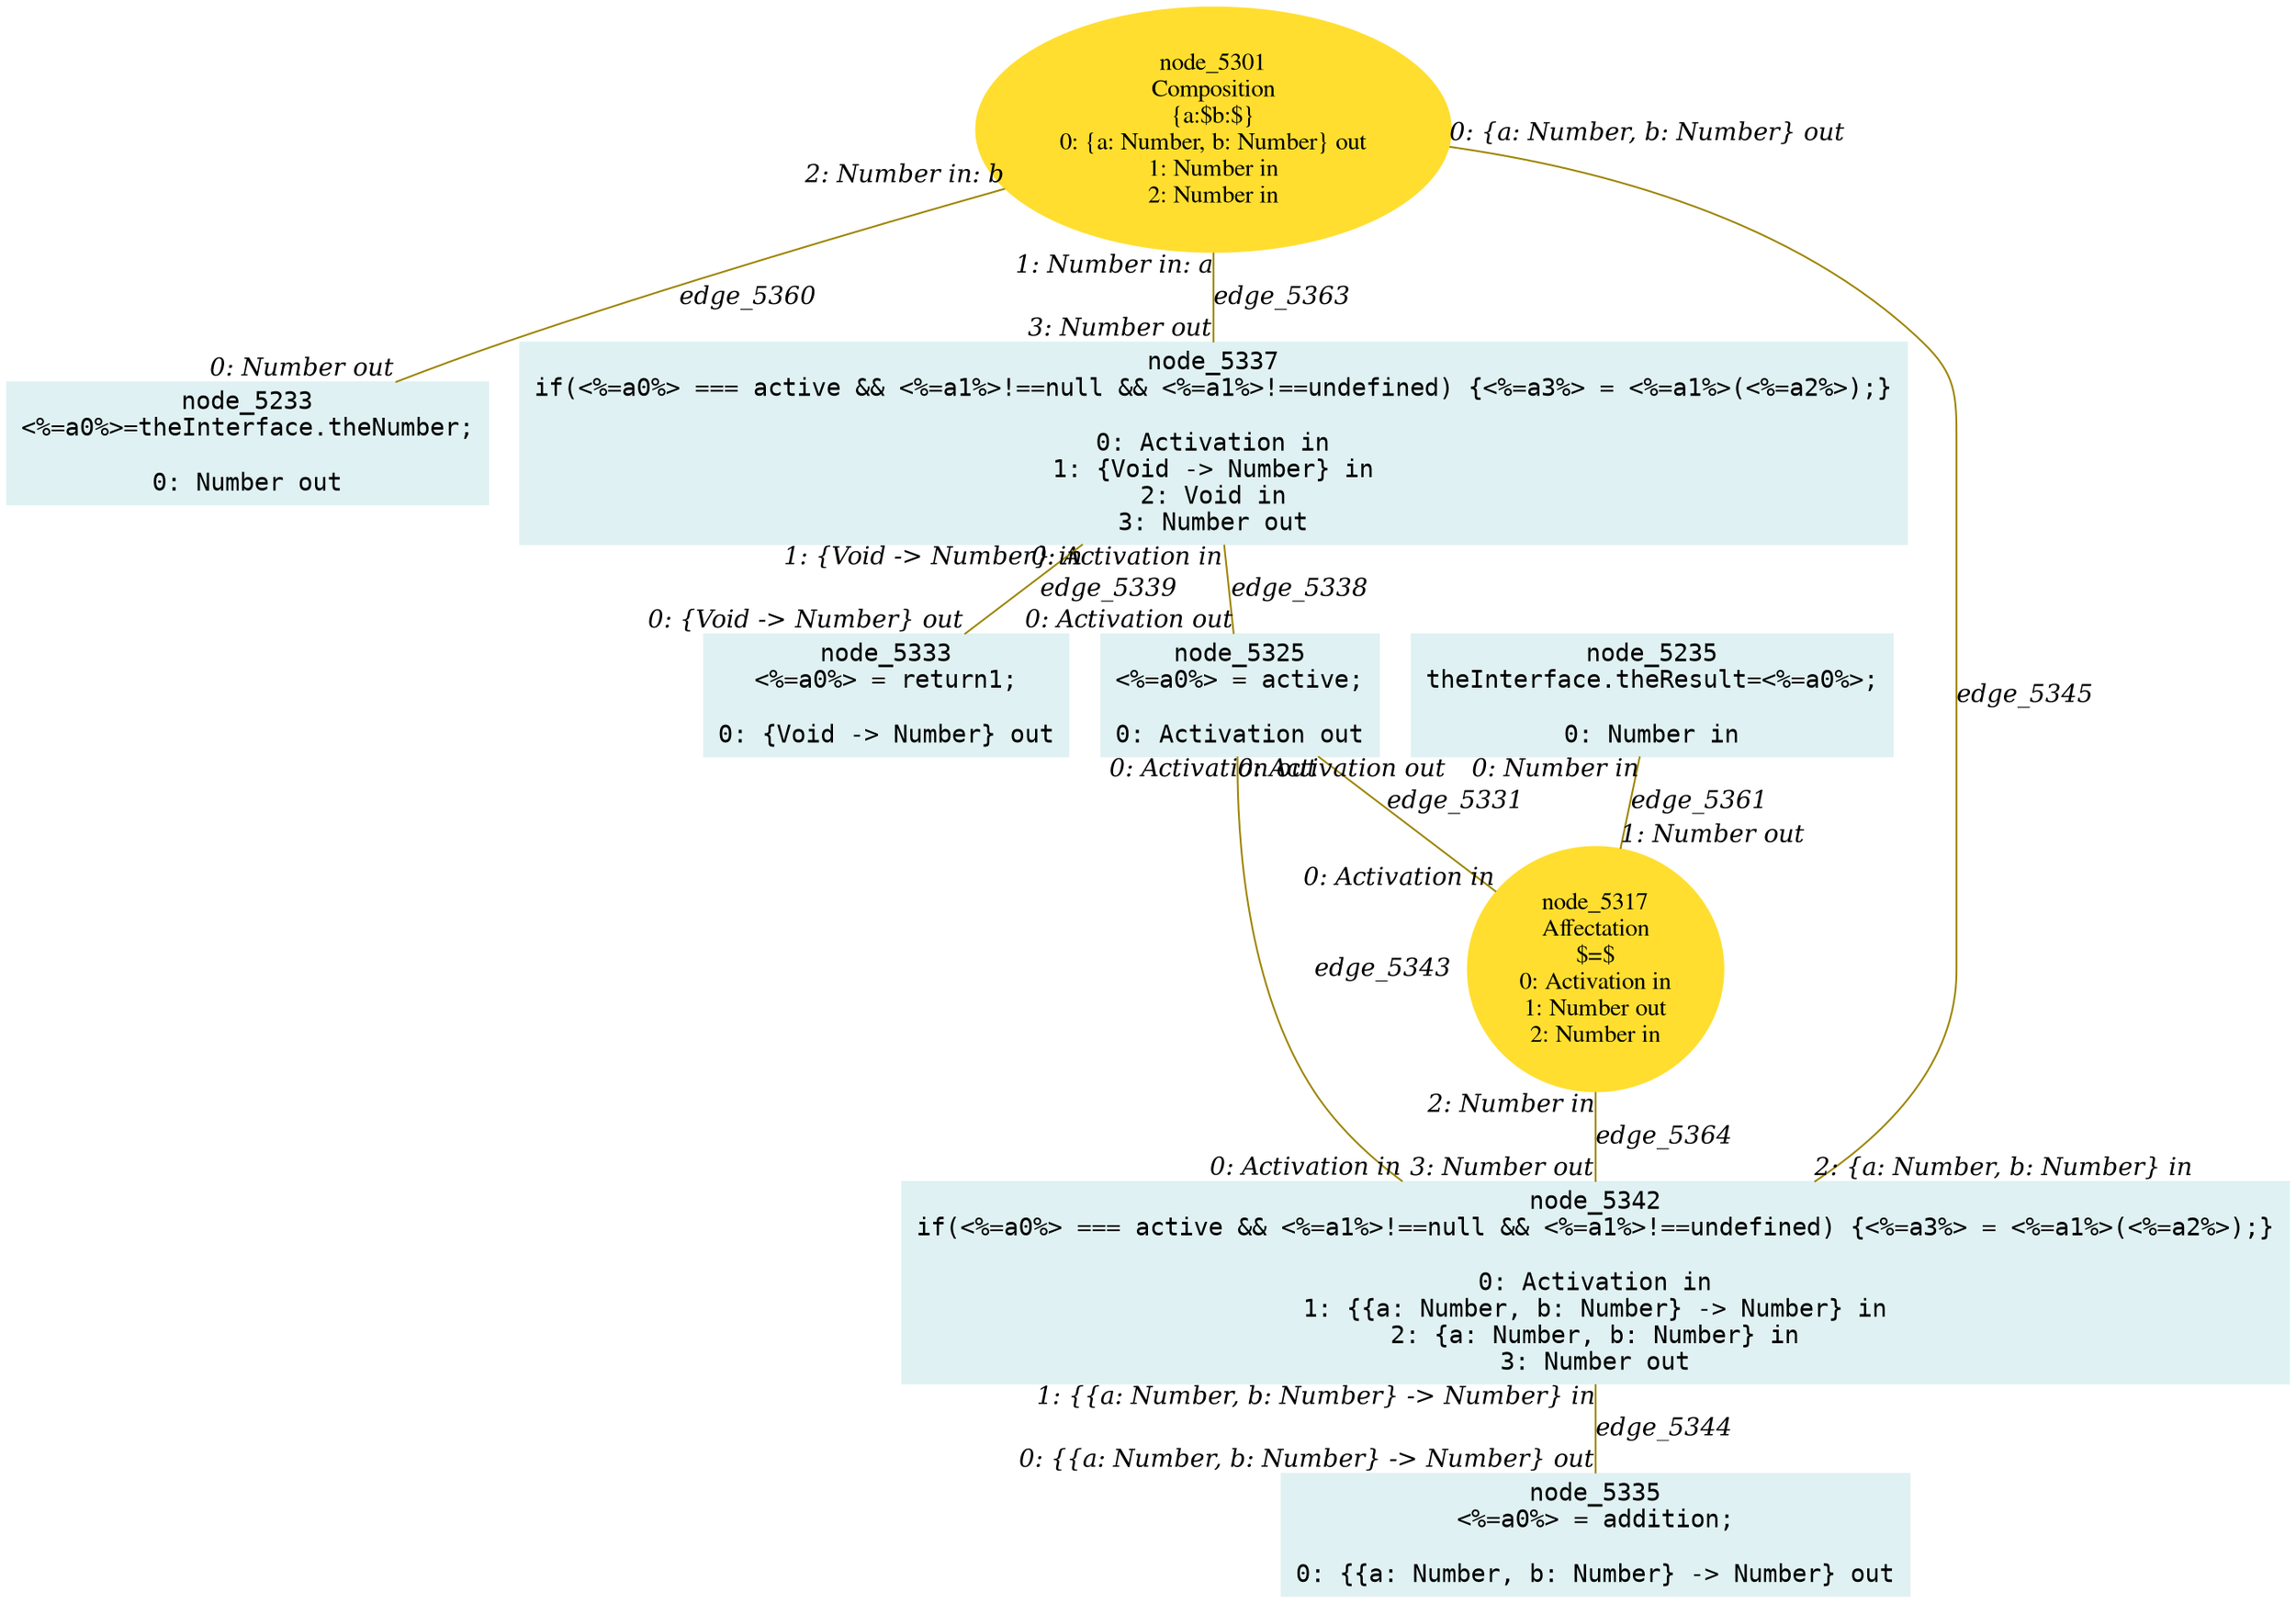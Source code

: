 digraph g{node_5233 [shape="box", style="filled", color="#dff1f2", fontname="Courier", label="node_5233
<%=a0%>=theInterface.theNumber;

0: Number out" ]
node_5235 [shape="box", style="filled", color="#dff1f2", fontname="Courier", label="node_5235
theInterface.theResult=<%=a0%>;

0: Number in" ]
node_5301 [shape="ellipse", style="filled", color="#ffde2f", fontname="Times", label="node_5301
Composition
{a:$b:$}
0: {a: Number, b: Number} out
1: Number in
2: Number in" ]
node_5317 [shape="ellipse", style="filled", color="#ffde2f", fontname="Times", label="node_5317
Affectation
$=$
0: Activation in
1: Number out
2: Number in" ]
node_5325 [shape="box", style="filled", color="#dff1f2", fontname="Courier", label="node_5325
<%=a0%> = active;

0: Activation out" ]
node_5333 [shape="box", style="filled", color="#dff1f2", fontname="Courier", label="node_5333
<%=a0%> = return1;

0: {Void -> Number} out" ]
node_5335 [shape="box", style="filled", color="#dff1f2", fontname="Courier", label="node_5335
<%=a0%> = addition;

0: {{a: Number, b: Number} -> Number} out" ]
node_5337 [shape="box", style="filled", color="#dff1f2", fontname="Courier", label="node_5337
if(<%=a0%> === active && <%=a1%>!==null && <%=a1%>!==undefined) {<%=a3%> = <%=a1%>(<%=a2%>);}

0: Activation in
1: {Void -> Number} in
2: Void in
3: Number out" ]
node_5342 [shape="box", style="filled", color="#dff1f2", fontname="Courier", label="node_5342
if(<%=a0%> === active && <%=a1%>!==null && <%=a1%>!==undefined) {<%=a3%> = <%=a1%>(<%=a2%>);}

0: Activation in
1: {{a: Number, b: Number} -> Number} in
2: {a: Number, b: Number} in
3: Number out" ]
node_5325 -> node_5317 [dir=none, arrowHead=none, fontname="Times-Italic", arrowsize=1, color="#9d8400", label="edge_5331",  headlabel="0: Activation in", taillabel="0: Activation out" ]
node_5337 -> node_5325 [dir=none, arrowHead=none, fontname="Times-Italic", arrowsize=1, color="#9d8400", label="edge_5338",  headlabel="0: Activation out", taillabel="0: Activation in" ]
node_5337 -> node_5333 [dir=none, arrowHead=none, fontname="Times-Italic", arrowsize=1, color="#9d8400", label="edge_5339",  headlabel="0: {Void -> Number} out", taillabel="1: {Void -> Number} in" ]
node_5342 -> node_5325 [dir=none, arrowHead=none, fontname="Times-Italic", arrowsize=1, color="#9d8400", label="edge_5343",  headlabel="0: Activation out", taillabel="0: Activation in" ]
node_5342 -> node_5335 [dir=none, arrowHead=none, fontname="Times-Italic", arrowsize=1, color="#9d8400", label="edge_5344",  headlabel="0: {{a: Number, b: Number} -> Number} out", taillabel="1: {{a: Number, b: Number} -> Number} in" ]
node_5342 -> node_5301 [dir=none, arrowHead=none, fontname="Times-Italic", arrowsize=1, color="#9d8400", label="edge_5345",  headlabel="0: {a: Number, b: Number} out", taillabel="2: {a: Number, b: Number} in" ]
node_5301 -> node_5233 [dir=none, arrowHead=none, fontname="Times-Italic", arrowsize=1, color="#9d8400", label="edge_5360",  headlabel="0: Number out", taillabel="2: Number in: b" ]
node_5235 -> node_5317 [dir=none, arrowHead=none, fontname="Times-Italic", arrowsize=1, color="#9d8400", label="edge_5361",  headlabel="1: Number out", taillabel="0: Number in" ]
node_5301 -> node_5337 [dir=none, arrowHead=none, fontname="Times-Italic", arrowsize=1, color="#9d8400", label="edge_5363",  headlabel="3: Number out", taillabel="1: Number in: a" ]
node_5317 -> node_5342 [dir=none, arrowHead=none, fontname="Times-Italic", arrowsize=1, color="#9d8400", label="edge_5364",  headlabel="3: Number out", taillabel="2: Number in" ]
}